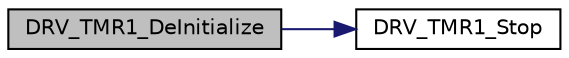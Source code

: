 digraph "DRV_TMR1_DeInitialize"
{
  edge [fontname="Helvetica",fontsize="10",labelfontname="Helvetica",labelfontsize="10"];
  node [fontname="Helvetica",fontsize="10",shape=record];
  rankdir="LR";
  Node97 [label="DRV_TMR1_DeInitialize",height=0.2,width=0.4,color="black", fillcolor="grey75", style="filled", fontcolor="black"];
  Node97 -> Node98 [color="midnightblue",fontsize="10",style="solid",fontname="Helvetica"];
  Node98 [label="DRV_TMR1_Stop",height=0.2,width=0.4,color="black", fillcolor="white", style="filled",URL="$inszt__main_8c.html#a7e10879e2ae965f7fd3edab17a45df3f"];
}
